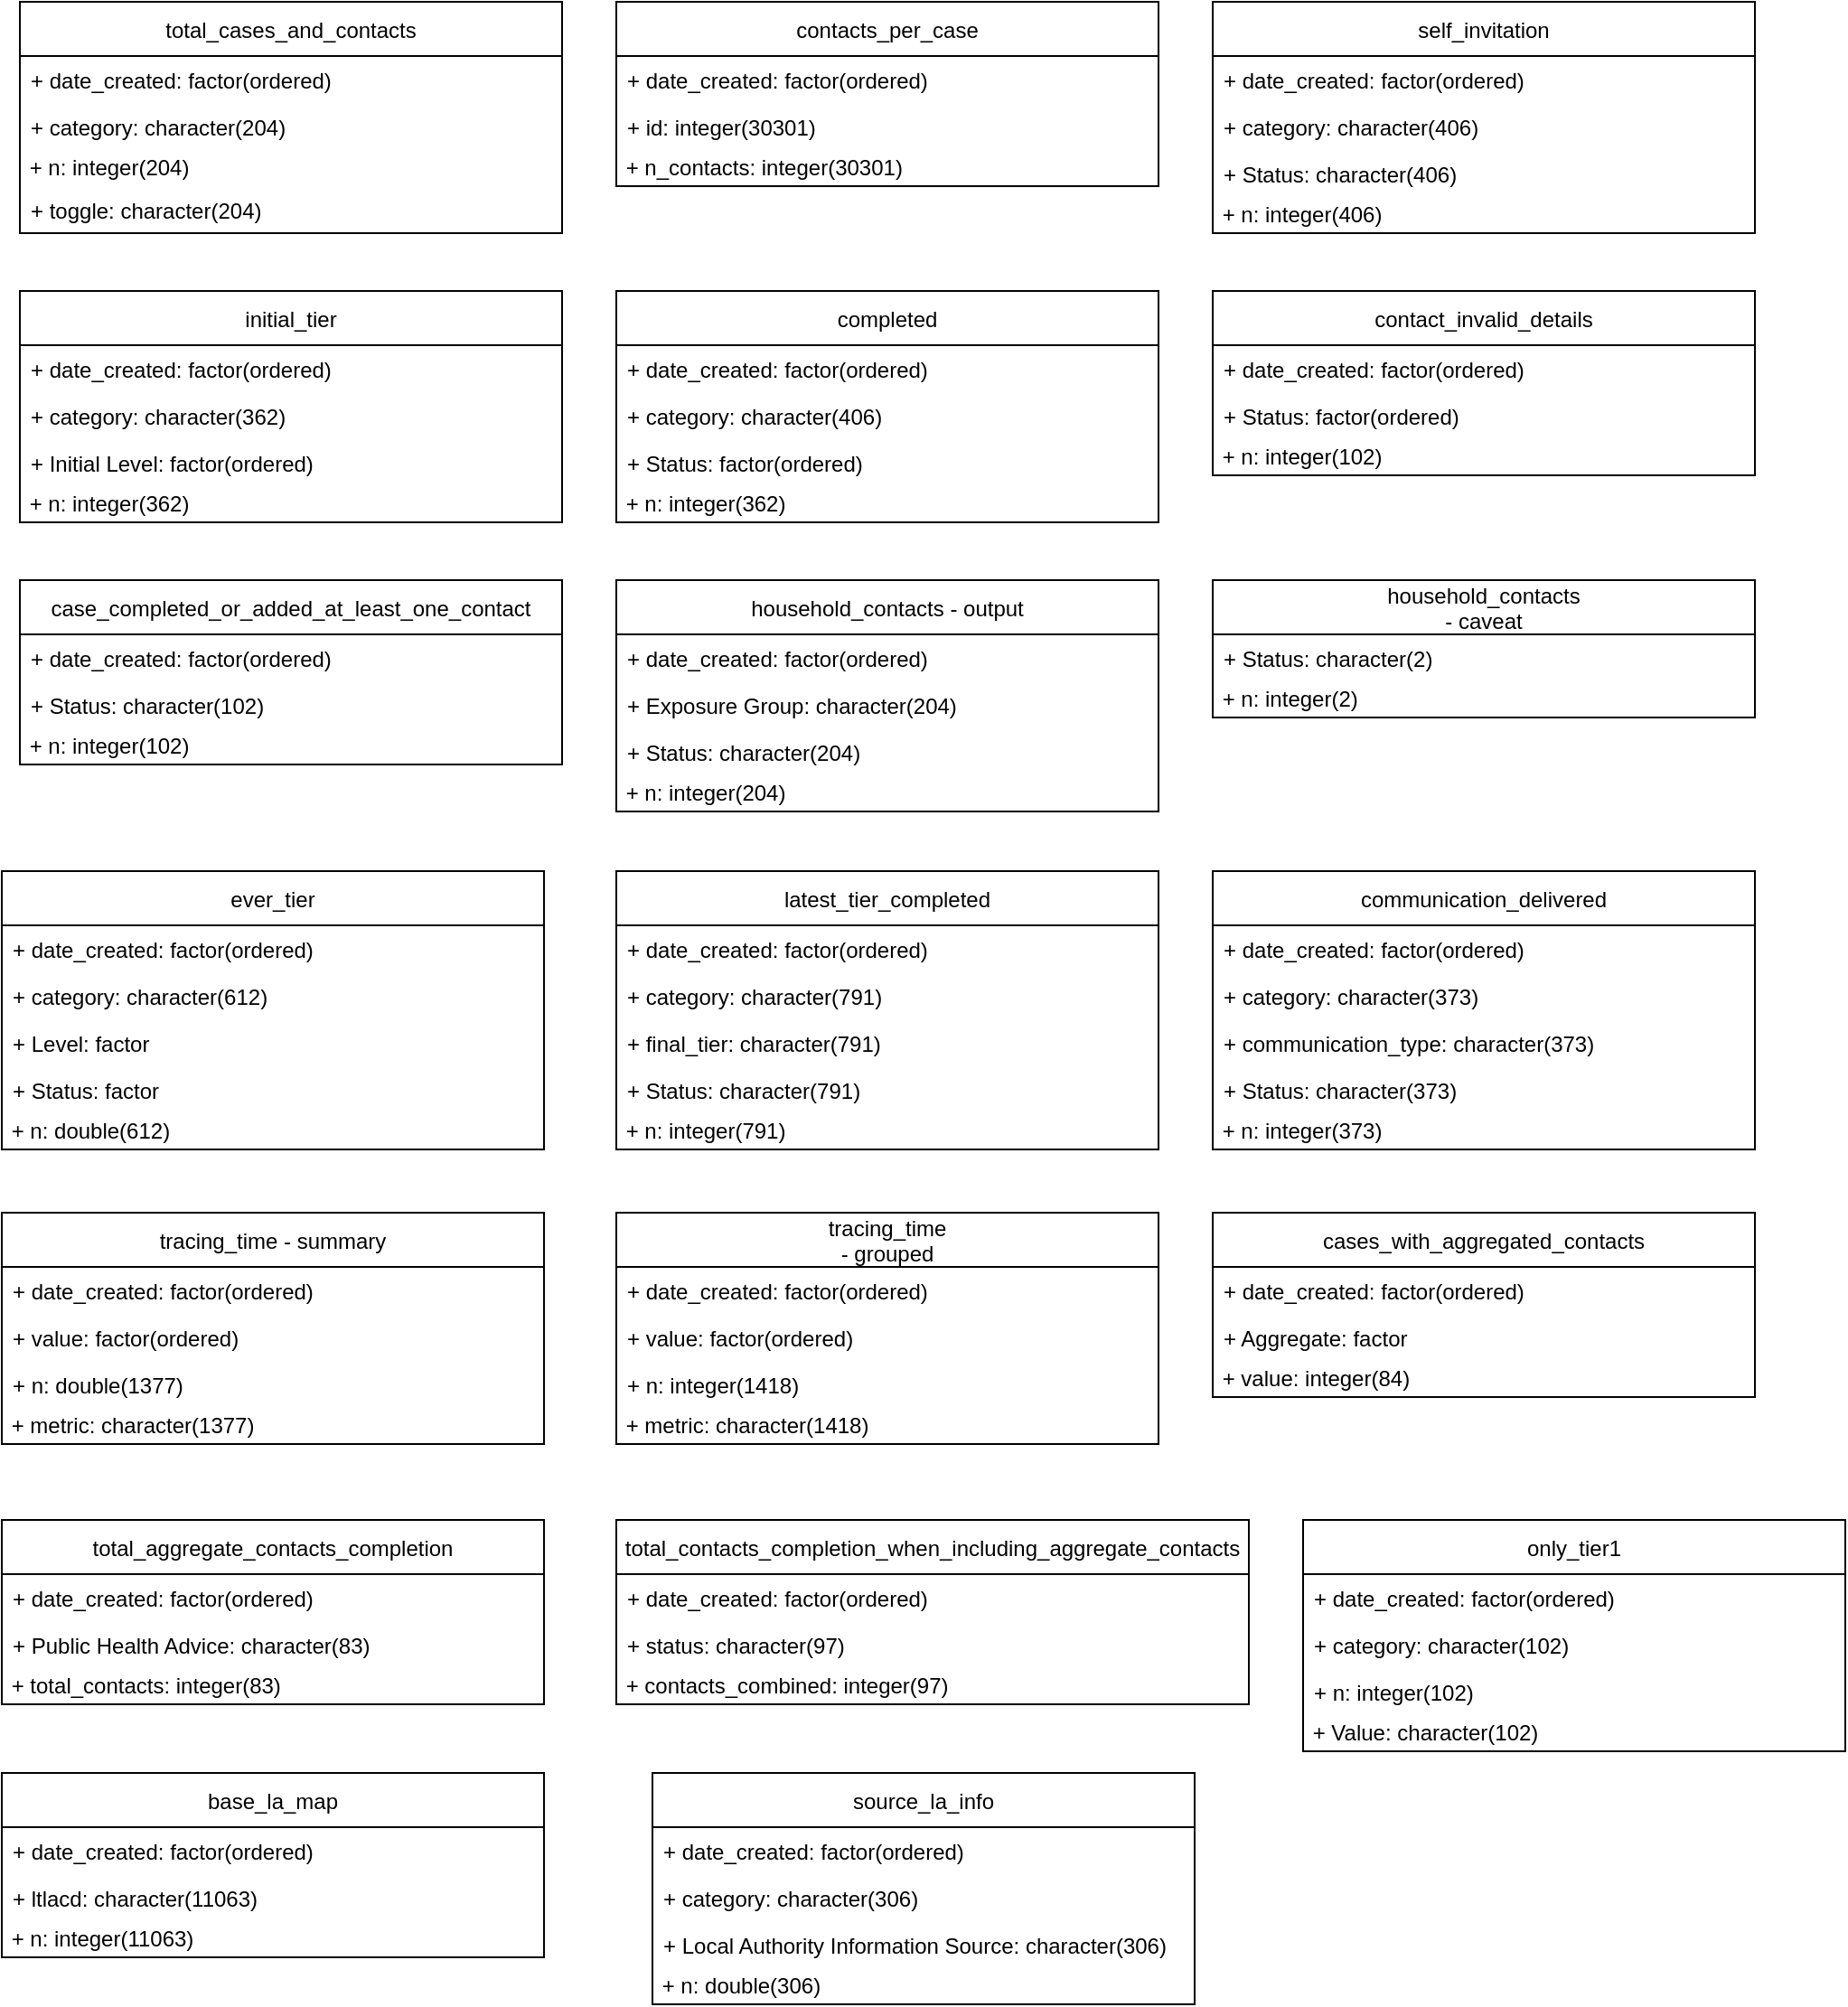 <mxfile version="13.4.9" type="github"><diagram id="aVuGc2x0JpLb6DYu26a-" name="Page-1"><mxGraphModel dx="2249" dy="713" grid="1" gridSize="10" guides="1" tooltips="1" connect="1" arrows="1" fold="1" page="1" pageScale="1" pageWidth="827" pageHeight="1169" math="0" shadow="0"><root><mxCell id="0"/><mxCell id="1" parent="0"/><mxCell id="gTendmHN5W6ZrQJGWkWq-54" value="self_invitation" style="swimlane;fontStyle=0;childLayout=stackLayout;horizontal=1;startSize=30;fillColor=none;horizontalStack=0;resizeParent=1;resizeParentMax=0;resizeLast=0;collapsible=1;marginBottom=0;" parent="1" vertex="1"><mxGeometry x="-130" y="40" width="300" height="128" as="geometry"><mxRectangle x="-790" y="40" width="170" height="30" as="alternateBounds"/></mxGeometry></mxCell><mxCell id="gTendmHN5W6ZrQJGWkWq-55" value="+ date_created: factor(ordered)" style="text;strokeColor=none;fillColor=none;align=left;verticalAlign=top;spacingLeft=4;spacingRight=4;overflow=hidden;rotatable=0;points=[[0,0.5],[1,0.5]];portConstraint=eastwest;" parent="gTendmHN5W6ZrQJGWkWq-54" vertex="1"><mxGeometry y="30" width="300" height="26" as="geometry"/></mxCell><mxCell id="gTendmHN5W6ZrQJGWkWq-56" value="+ category: character(406)" style="text;strokeColor=none;fillColor=none;align=left;verticalAlign=top;spacingLeft=4;spacingRight=4;overflow=hidden;rotatable=0;points=[[0,0.5],[1,0.5]];portConstraint=eastwest;" parent="gTendmHN5W6ZrQJGWkWq-54" vertex="1"><mxGeometry y="56" width="300" height="26" as="geometry"/></mxCell><object label="+ Status: character(406)" id="gTendmHN5W6ZrQJGWkWq-58"><mxCell style="text;strokeColor=none;fillColor=none;align=left;verticalAlign=top;spacingLeft=4;spacingRight=4;overflow=hidden;rotatable=0;points=[[0,0.5],[1,0.5]];portConstraint=eastwest;" parent="gTendmHN5W6ZrQJGWkWq-54" vertex="1"><mxGeometry y="82" width="300" height="26" as="geometry"/></mxCell></object><mxCell id="gTendmHN5W6ZrQJGWkWq-57" value="&lt;span&gt;&amp;nbsp;+ n: integer(406)&lt;/span&gt;" style="text;html=1;resizable=0;autosize=1;align=left;verticalAlign=middle;points=[];fillColor=none;strokeColor=none;rounded=0;" parent="gTendmHN5W6ZrQJGWkWq-54" vertex="1"><mxGeometry y="108" width="300" height="20" as="geometry"/></mxCell><mxCell id="gTendmHN5W6ZrQJGWkWq-40" value="total_cases_and_contacts" style="swimlane;fontStyle=0;childLayout=stackLayout;horizontal=1;startSize=30;fillColor=none;horizontalStack=0;resizeParent=1;resizeParentMax=0;resizeLast=0;collapsible=1;marginBottom=0;" parent="1" vertex="1"><mxGeometry x="-790" y="40" width="300" height="128" as="geometry"><mxRectangle x="-790" y="40" width="170" height="30" as="alternateBounds"/></mxGeometry></mxCell><mxCell id="gTendmHN5W6ZrQJGWkWq-41" value="+ date_created: factor(ordered)" style="text;strokeColor=none;fillColor=none;align=left;verticalAlign=top;spacingLeft=4;spacingRight=4;overflow=hidden;rotatable=0;points=[[0,0.5],[1,0.5]];portConstraint=eastwest;" parent="gTendmHN5W6ZrQJGWkWq-40" vertex="1"><mxGeometry y="30" width="300" height="26" as="geometry"/></mxCell><mxCell id="gTendmHN5W6ZrQJGWkWq-42" value="+ category: character(204)" style="text;strokeColor=none;fillColor=none;align=left;verticalAlign=top;spacingLeft=4;spacingRight=4;overflow=hidden;rotatable=0;points=[[0,0.5],[1,0.5]];portConstraint=eastwest;" parent="gTendmHN5W6ZrQJGWkWq-40" vertex="1"><mxGeometry y="56" width="300" height="26" as="geometry"/></mxCell><mxCell id="gTendmHN5W6ZrQJGWkWq-48" value="&lt;span&gt;&amp;nbsp;+ n: integer(204)&lt;/span&gt;" style="text;html=1;resizable=0;autosize=1;align=left;verticalAlign=middle;points=[];fillColor=none;strokeColor=none;rounded=0;" parent="gTendmHN5W6ZrQJGWkWq-40" vertex="1"><mxGeometry y="82" width="300" height="20" as="geometry"/></mxCell><object label="+ toggle: character(204)" id="gTendmHN5W6ZrQJGWkWq-43"><mxCell style="text;strokeColor=none;fillColor=none;align=left;verticalAlign=top;spacingLeft=4;spacingRight=4;overflow=hidden;rotatable=0;points=[[0,0.5],[1,0.5]];portConstraint=eastwest;" parent="gTendmHN5W6ZrQJGWkWq-40" vertex="1"><mxGeometry y="102" width="300" height="26" as="geometry"/></mxCell></object><mxCell id="gTendmHN5W6ZrQJGWkWq-49" value="contacts_per_case" style="swimlane;fontStyle=0;childLayout=stackLayout;horizontal=1;startSize=30;fillColor=none;horizontalStack=0;resizeParent=1;resizeParentMax=0;resizeLast=0;collapsible=1;marginBottom=0;" parent="1" vertex="1"><mxGeometry x="-460" y="40" width="300" height="102" as="geometry"><mxRectangle x="-790" y="40" width="170" height="30" as="alternateBounds"/></mxGeometry></mxCell><mxCell id="gTendmHN5W6ZrQJGWkWq-50" value="+ date_created: factor(ordered)" style="text;strokeColor=none;fillColor=none;align=left;verticalAlign=top;spacingLeft=4;spacingRight=4;overflow=hidden;rotatable=0;points=[[0,0.5],[1,0.5]];portConstraint=eastwest;" parent="gTendmHN5W6ZrQJGWkWq-49" vertex="1"><mxGeometry y="30" width="300" height="26" as="geometry"/></mxCell><mxCell id="gTendmHN5W6ZrQJGWkWq-51" value="+ id: integer(30301)" style="text;strokeColor=none;fillColor=none;align=left;verticalAlign=top;spacingLeft=4;spacingRight=4;overflow=hidden;rotatable=0;points=[[0,0.5],[1,0.5]];portConstraint=eastwest;" parent="gTendmHN5W6ZrQJGWkWq-49" vertex="1"><mxGeometry y="56" width="300" height="26" as="geometry"/></mxCell><mxCell id="gTendmHN5W6ZrQJGWkWq-52" value="&lt;span&gt;&amp;nbsp;+ n_contacts: integer(30301)&lt;/span&gt;" style="text;html=1;resizable=0;autosize=1;align=left;verticalAlign=middle;points=[];fillColor=none;strokeColor=none;rounded=0;" parent="gTendmHN5W6ZrQJGWkWq-49" vertex="1"><mxGeometry y="82" width="300" height="20" as="geometry"/></mxCell><mxCell id="gTendmHN5W6ZrQJGWkWq-59" value="initial_tier" style="swimlane;fontStyle=0;childLayout=stackLayout;horizontal=1;startSize=30;fillColor=none;horizontalStack=0;resizeParent=1;resizeParentMax=0;resizeLast=0;collapsible=1;marginBottom=0;" parent="1" vertex="1"><mxGeometry x="-790" y="200" width="300" height="128" as="geometry"><mxRectangle x="-790" y="40" width="170" height="30" as="alternateBounds"/></mxGeometry></mxCell><mxCell id="gTendmHN5W6ZrQJGWkWq-60" value="+ date_created: factor(ordered)" style="text;strokeColor=none;fillColor=none;align=left;verticalAlign=top;spacingLeft=4;spacingRight=4;overflow=hidden;rotatable=0;points=[[0,0.5],[1,0.5]];portConstraint=eastwest;" parent="gTendmHN5W6ZrQJGWkWq-59" vertex="1"><mxGeometry y="30" width="300" height="26" as="geometry"/></mxCell><mxCell id="gTendmHN5W6ZrQJGWkWq-61" value="+ category: character(362)" style="text;strokeColor=none;fillColor=none;align=left;verticalAlign=top;spacingLeft=4;spacingRight=4;overflow=hidden;rotatable=0;points=[[0,0.5],[1,0.5]];portConstraint=eastwest;" parent="gTendmHN5W6ZrQJGWkWq-59" vertex="1"><mxGeometry y="56" width="300" height="26" as="geometry"/></mxCell><object label="+ Initial Level: factor(ordered)" id="gTendmHN5W6ZrQJGWkWq-62"><mxCell style="text;strokeColor=none;fillColor=none;align=left;verticalAlign=top;spacingLeft=4;spacingRight=4;overflow=hidden;rotatable=0;points=[[0,0.5],[1,0.5]];portConstraint=eastwest;" parent="gTendmHN5W6ZrQJGWkWq-59" vertex="1"><mxGeometry y="82" width="300" height="26" as="geometry"/></mxCell></object><mxCell id="gTendmHN5W6ZrQJGWkWq-63" value="&lt;span&gt;&amp;nbsp;+ n: integer(362)&lt;/span&gt;" style="text;html=1;resizable=0;autosize=1;align=left;verticalAlign=middle;points=[];fillColor=none;strokeColor=none;rounded=0;" parent="gTendmHN5W6ZrQJGWkWq-59" vertex="1"><mxGeometry y="108" width="300" height="20" as="geometry"/></mxCell><mxCell id="gTendmHN5W6ZrQJGWkWq-69" value="contact_invalid_details" style="swimlane;fontStyle=0;childLayout=stackLayout;horizontal=1;startSize=30;fillColor=none;horizontalStack=0;resizeParent=1;resizeParentMax=0;resizeLast=0;collapsible=1;marginBottom=0;" parent="1" vertex="1"><mxGeometry x="-130" y="200" width="300" height="102" as="geometry"><mxRectangle x="-790" y="40" width="170" height="30" as="alternateBounds"/></mxGeometry></mxCell><mxCell id="gTendmHN5W6ZrQJGWkWq-70" value="+ date_created: factor(ordered)" style="text;strokeColor=none;fillColor=none;align=left;verticalAlign=top;spacingLeft=4;spacingRight=4;overflow=hidden;rotatable=0;points=[[0,0.5],[1,0.5]];portConstraint=eastwest;" parent="gTendmHN5W6ZrQJGWkWq-69" vertex="1"><mxGeometry y="30" width="300" height="26" as="geometry"/></mxCell><object label="+ Status: factor(ordered)" id="gTendmHN5W6ZrQJGWkWq-72"><mxCell style="text;strokeColor=none;fillColor=none;align=left;verticalAlign=top;spacingLeft=4;spacingRight=4;overflow=hidden;rotatable=0;points=[[0,0.5],[1,0.5]];portConstraint=eastwest;" parent="gTendmHN5W6ZrQJGWkWq-69" vertex="1"><mxGeometry y="56" width="300" height="26" as="geometry"/></mxCell></object><mxCell id="gTendmHN5W6ZrQJGWkWq-73" value="&lt;span&gt;&amp;nbsp;+ n: integer(102)&lt;/span&gt;" style="text;html=1;resizable=0;autosize=1;align=left;verticalAlign=middle;points=[];fillColor=none;strokeColor=none;rounded=0;" parent="gTendmHN5W6ZrQJGWkWq-69" vertex="1"><mxGeometry y="82" width="300" height="20" as="geometry"/></mxCell><mxCell id="gTendmHN5W6ZrQJGWkWq-64" value="completed" style="swimlane;fontStyle=0;childLayout=stackLayout;horizontal=1;startSize=30;fillColor=none;horizontalStack=0;resizeParent=1;resizeParentMax=0;resizeLast=0;collapsible=1;marginBottom=0;" parent="1" vertex="1"><mxGeometry x="-460" y="200" width="300" height="128" as="geometry"><mxRectangle x="-790" y="40" width="170" height="30" as="alternateBounds"/></mxGeometry></mxCell><mxCell id="gTendmHN5W6ZrQJGWkWq-65" value="+ date_created: factor(ordered)" style="text;strokeColor=none;fillColor=none;align=left;verticalAlign=top;spacingLeft=4;spacingRight=4;overflow=hidden;rotatable=0;points=[[0,0.5],[1,0.5]];portConstraint=eastwest;" parent="gTendmHN5W6ZrQJGWkWq-64" vertex="1"><mxGeometry y="30" width="300" height="26" as="geometry"/></mxCell><mxCell id="gTendmHN5W6ZrQJGWkWq-66" value="+ category: character(406)" style="text;strokeColor=none;fillColor=none;align=left;verticalAlign=top;spacingLeft=4;spacingRight=4;overflow=hidden;rotatable=0;points=[[0,0.5],[1,0.5]];portConstraint=eastwest;" parent="gTendmHN5W6ZrQJGWkWq-64" vertex="1"><mxGeometry y="56" width="300" height="26" as="geometry"/></mxCell><object label="+ Status: factor(ordered)" id="gTendmHN5W6ZrQJGWkWq-67"><mxCell style="text;strokeColor=none;fillColor=none;align=left;verticalAlign=top;spacingLeft=4;spacingRight=4;overflow=hidden;rotatable=0;points=[[0,0.5],[1,0.5]];portConstraint=eastwest;" parent="gTendmHN5W6ZrQJGWkWq-64" vertex="1"><mxGeometry y="82" width="300" height="26" as="geometry"/></mxCell></object><mxCell id="gTendmHN5W6ZrQJGWkWq-68" value="&lt;span&gt;&amp;nbsp;+ n: integer(362)&lt;/span&gt;" style="text;html=1;resizable=0;autosize=1;align=left;verticalAlign=middle;points=[];fillColor=none;strokeColor=none;rounded=0;" parent="gTendmHN5W6ZrQJGWkWq-64" vertex="1"><mxGeometry y="108" width="300" height="20" as="geometry"/></mxCell><mxCell id="gTendmHN5W6ZrQJGWkWq-74" value="case_completed_or_added_at_least_one_contact" style="swimlane;fontStyle=0;childLayout=stackLayout;horizontal=1;startSize=30;fillColor=none;horizontalStack=0;resizeParent=1;resizeParentMax=0;resizeLast=0;collapsible=1;marginBottom=0;" parent="1" vertex="1"><mxGeometry x="-790" y="360" width="300" height="102" as="geometry"><mxRectangle x="-790" y="40" width="170" height="30" as="alternateBounds"/></mxGeometry></mxCell><mxCell id="gTendmHN5W6ZrQJGWkWq-75" value="+ date_created: factor(ordered)" style="text;strokeColor=none;fillColor=none;align=left;verticalAlign=top;spacingLeft=4;spacingRight=4;overflow=hidden;rotatable=0;points=[[0,0.5],[1,0.5]];portConstraint=eastwest;" parent="gTendmHN5W6ZrQJGWkWq-74" vertex="1"><mxGeometry y="30" width="300" height="26" as="geometry"/></mxCell><object label="+ Status: character(102)" id="gTendmHN5W6ZrQJGWkWq-76"><mxCell style="text;strokeColor=none;fillColor=none;align=left;verticalAlign=top;spacingLeft=4;spacingRight=4;overflow=hidden;rotatable=0;points=[[0,0.5],[1,0.5]];portConstraint=eastwest;" parent="gTendmHN5W6ZrQJGWkWq-74" vertex="1"><mxGeometry y="56" width="300" height="26" as="geometry"/></mxCell></object><mxCell id="gTendmHN5W6ZrQJGWkWq-77" value="&lt;span&gt;&amp;nbsp;+ n: integer(102)&lt;/span&gt;" style="text;html=1;resizable=0;autosize=1;align=left;verticalAlign=middle;points=[];fillColor=none;strokeColor=none;rounded=0;" parent="gTendmHN5W6ZrQJGWkWq-74" vertex="1"><mxGeometry y="82" width="300" height="20" as="geometry"/></mxCell><mxCell id="gTendmHN5W6ZrQJGWkWq-78" value="household_contacts - output" style="swimlane;fontStyle=0;childLayout=stackLayout;horizontal=1;startSize=30;fillColor=none;horizontalStack=0;resizeParent=1;resizeParentMax=0;resizeLast=0;collapsible=1;marginBottom=0;" parent="1" vertex="1"><mxGeometry x="-460" y="360" width="300" height="128" as="geometry"><mxRectangle x="-790" y="40" width="170" height="30" as="alternateBounds"/></mxGeometry></mxCell><mxCell id="gTendmHN5W6ZrQJGWkWq-79" value="+ date_created: factor(ordered)" style="text;strokeColor=none;fillColor=none;align=left;verticalAlign=top;spacingLeft=4;spacingRight=4;overflow=hidden;rotatable=0;points=[[0,0.5],[1,0.5]];portConstraint=eastwest;" parent="gTendmHN5W6ZrQJGWkWq-78" vertex="1"><mxGeometry y="30" width="300" height="26" as="geometry"/></mxCell><mxCell id="gTendmHN5W6ZrQJGWkWq-80" value="+ Exposure Group: character(204)" style="text;strokeColor=none;fillColor=none;align=left;verticalAlign=top;spacingLeft=4;spacingRight=4;overflow=hidden;rotatable=0;points=[[0,0.5],[1,0.5]];portConstraint=eastwest;" parent="gTendmHN5W6ZrQJGWkWq-78" vertex="1"><mxGeometry y="56" width="300" height="26" as="geometry"/></mxCell><object label="+ Status: character(204)" id="gTendmHN5W6ZrQJGWkWq-81"><mxCell style="text;strokeColor=none;fillColor=none;align=left;verticalAlign=top;spacingLeft=4;spacingRight=4;overflow=hidden;rotatable=0;points=[[0,0.5],[1,0.5]];portConstraint=eastwest;" parent="gTendmHN5W6ZrQJGWkWq-78" vertex="1"><mxGeometry y="82" width="300" height="26" as="geometry"/></mxCell></object><mxCell id="gTendmHN5W6ZrQJGWkWq-82" value="&lt;span&gt;&amp;nbsp;+ n: integer(204)&lt;/span&gt;" style="text;html=1;resizable=0;autosize=1;align=left;verticalAlign=middle;points=[];fillColor=none;strokeColor=none;rounded=0;" parent="gTendmHN5W6ZrQJGWkWq-78" vertex="1"><mxGeometry y="108" width="300" height="20" as="geometry"/></mxCell><mxCell id="gTendmHN5W6ZrQJGWkWq-83" value="household_contacts&#10;  - caveat" style="swimlane;fontStyle=0;childLayout=stackLayout;horizontal=1;startSize=30;fillColor=none;horizontalStack=0;resizeParent=1;resizeParentMax=0;resizeLast=0;collapsible=1;marginBottom=0;" parent="1" vertex="1"><mxGeometry x="-130" y="360" width="300" height="76" as="geometry"><mxRectangle x="-790" y="40" width="170" height="30" as="alternateBounds"/></mxGeometry></mxCell><object label="+ Status: character(2)" id="gTendmHN5W6ZrQJGWkWq-86"><mxCell style="text;strokeColor=none;fillColor=none;align=left;verticalAlign=top;spacingLeft=4;spacingRight=4;overflow=hidden;rotatable=0;points=[[0,0.5],[1,0.5]];portConstraint=eastwest;" parent="gTendmHN5W6ZrQJGWkWq-83" vertex="1"><mxGeometry y="30" width="300" height="26" as="geometry"/></mxCell></object><mxCell id="gTendmHN5W6ZrQJGWkWq-87" value="&lt;span&gt;&amp;nbsp;+ n: integer(2)&lt;/span&gt;" style="text;html=1;resizable=0;autosize=1;align=left;verticalAlign=middle;points=[];fillColor=none;strokeColor=none;rounded=0;" parent="gTendmHN5W6ZrQJGWkWq-83" vertex="1"><mxGeometry y="56" width="300" height="20" as="geometry"/></mxCell><mxCell id="gTendmHN5W6ZrQJGWkWq-88" value="ever_tier" style="swimlane;fontStyle=0;childLayout=stackLayout;horizontal=1;startSize=30;fillColor=none;horizontalStack=0;resizeParent=1;resizeParentMax=0;resizeLast=0;collapsible=1;marginBottom=0;" parent="1" vertex="1"><mxGeometry x="-800" y="521" width="300" height="154" as="geometry"><mxRectangle x="-790" y="40" width="170" height="30" as="alternateBounds"/></mxGeometry></mxCell><mxCell id="gTendmHN5W6ZrQJGWkWq-89" value="+ date_created: factor(ordered)" style="text;strokeColor=none;fillColor=none;align=left;verticalAlign=top;spacingLeft=4;spacingRight=4;overflow=hidden;rotatable=0;points=[[0,0.5],[1,0.5]];portConstraint=eastwest;" parent="gTendmHN5W6ZrQJGWkWq-88" vertex="1"><mxGeometry y="30" width="300" height="26" as="geometry"/></mxCell><mxCell id="gTendmHN5W6ZrQJGWkWq-90" value="+ category: character(612)" style="text;strokeColor=none;fillColor=none;align=left;verticalAlign=top;spacingLeft=4;spacingRight=4;overflow=hidden;rotatable=0;points=[[0,0.5],[1,0.5]];portConstraint=eastwest;" parent="gTendmHN5W6ZrQJGWkWq-88" vertex="1"><mxGeometry y="56" width="300" height="26" as="geometry"/></mxCell><object label="+ Level: factor" id="gTendmHN5W6ZrQJGWkWq-93"><mxCell style="text;strokeColor=none;fillColor=none;align=left;verticalAlign=top;spacingLeft=4;spacingRight=4;overflow=hidden;rotatable=0;points=[[0,0.5],[1,0.5]];portConstraint=eastwest;" parent="gTendmHN5W6ZrQJGWkWq-88" vertex="1"><mxGeometry y="82" width="300" height="26" as="geometry"/></mxCell></object><object label="+ Status: factor" id="gTendmHN5W6ZrQJGWkWq-91"><mxCell style="text;strokeColor=none;fillColor=none;align=left;verticalAlign=top;spacingLeft=4;spacingRight=4;overflow=hidden;rotatable=0;points=[[0,0.5],[1,0.5]];portConstraint=eastwest;" parent="gTendmHN5W6ZrQJGWkWq-88" vertex="1"><mxGeometry y="108" width="300" height="26" as="geometry"/></mxCell></object><mxCell id="gTendmHN5W6ZrQJGWkWq-92" value="&lt;span&gt;&amp;nbsp;+ n: double(612)&lt;/span&gt;" style="text;html=1;resizable=0;autosize=1;align=left;verticalAlign=middle;points=[];fillColor=none;strokeColor=none;rounded=0;" parent="gTendmHN5W6ZrQJGWkWq-88" vertex="1"><mxGeometry y="134" width="300" height="20" as="geometry"/></mxCell><mxCell id="gTendmHN5W6ZrQJGWkWq-94" value="latest_tier_completed" style="swimlane;fontStyle=0;childLayout=stackLayout;horizontal=1;startSize=30;fillColor=none;horizontalStack=0;resizeParent=1;resizeParentMax=0;resizeLast=0;collapsible=1;marginBottom=0;" parent="1" vertex="1"><mxGeometry x="-460" y="521" width="300" height="154" as="geometry"><mxRectangle x="-790" y="40" width="170" height="30" as="alternateBounds"/></mxGeometry></mxCell><mxCell id="gTendmHN5W6ZrQJGWkWq-95" value="+ date_created: factor(ordered)" style="text;strokeColor=none;fillColor=none;align=left;verticalAlign=top;spacingLeft=4;spacingRight=4;overflow=hidden;rotatable=0;points=[[0,0.5],[1,0.5]];portConstraint=eastwest;" parent="gTendmHN5W6ZrQJGWkWq-94" vertex="1"><mxGeometry y="30" width="300" height="26" as="geometry"/></mxCell><mxCell id="gTendmHN5W6ZrQJGWkWq-96" value="+ category: character(791)" style="text;strokeColor=none;fillColor=none;align=left;verticalAlign=top;spacingLeft=4;spacingRight=4;overflow=hidden;rotatable=0;points=[[0,0.5],[1,0.5]];portConstraint=eastwest;" parent="gTendmHN5W6ZrQJGWkWq-94" vertex="1"><mxGeometry y="56" width="300" height="26" as="geometry"/></mxCell><object label="+ final_tier: character(791)" id="gTendmHN5W6ZrQJGWkWq-97"><mxCell style="text;strokeColor=none;fillColor=none;align=left;verticalAlign=top;spacingLeft=4;spacingRight=4;overflow=hidden;rotatable=0;points=[[0,0.5],[1,0.5]];portConstraint=eastwest;" parent="gTendmHN5W6ZrQJGWkWq-94" vertex="1"><mxGeometry y="82" width="300" height="26" as="geometry"/></mxCell></object><object label="+ Status: character(791)" id="gTendmHN5W6ZrQJGWkWq-98"><mxCell style="text;strokeColor=none;fillColor=none;align=left;verticalAlign=top;spacingLeft=4;spacingRight=4;overflow=hidden;rotatable=0;points=[[0,0.5],[1,0.5]];portConstraint=eastwest;" parent="gTendmHN5W6ZrQJGWkWq-94" vertex="1"><mxGeometry y="108" width="300" height="26" as="geometry"/></mxCell></object><mxCell id="gTendmHN5W6ZrQJGWkWq-99" value="&lt;span&gt;&amp;nbsp;+ n: integer(791)&lt;/span&gt;" style="text;html=1;resizable=0;autosize=1;align=left;verticalAlign=middle;points=[];fillColor=none;strokeColor=none;rounded=0;" parent="gTendmHN5W6ZrQJGWkWq-94" vertex="1"><mxGeometry y="134" width="300" height="20" as="geometry"/></mxCell><mxCell id="gTendmHN5W6ZrQJGWkWq-100" value="communication_delivered" style="swimlane;fontStyle=0;childLayout=stackLayout;horizontal=1;startSize=30;fillColor=none;horizontalStack=0;resizeParent=1;resizeParentMax=0;resizeLast=0;collapsible=1;marginBottom=0;" parent="1" vertex="1"><mxGeometry x="-130" y="521" width="300" height="154" as="geometry"><mxRectangle x="-790" y="40" width="170" height="30" as="alternateBounds"/></mxGeometry></mxCell><mxCell id="gTendmHN5W6ZrQJGWkWq-101" value="+ date_created: factor(ordered)" style="text;strokeColor=none;fillColor=none;align=left;verticalAlign=top;spacingLeft=4;spacingRight=4;overflow=hidden;rotatable=0;points=[[0,0.5],[1,0.5]];portConstraint=eastwest;" parent="gTendmHN5W6ZrQJGWkWq-100" vertex="1"><mxGeometry y="30" width="300" height="26" as="geometry"/></mxCell><mxCell id="gTendmHN5W6ZrQJGWkWq-102" value="+ category: character(373)" style="text;strokeColor=none;fillColor=none;align=left;verticalAlign=top;spacingLeft=4;spacingRight=4;overflow=hidden;rotatable=0;points=[[0,0.5],[1,0.5]];portConstraint=eastwest;" parent="gTendmHN5W6ZrQJGWkWq-100" vertex="1"><mxGeometry y="56" width="300" height="26" as="geometry"/></mxCell><object label="+ communication_type: character(373)" id="gTendmHN5W6ZrQJGWkWq-103"><mxCell style="text;strokeColor=none;fillColor=none;align=left;verticalAlign=top;spacingLeft=4;spacingRight=4;overflow=hidden;rotatable=0;points=[[0,0.5],[1,0.5]];portConstraint=eastwest;" parent="gTendmHN5W6ZrQJGWkWq-100" vertex="1"><mxGeometry y="82" width="300" height="26" as="geometry"/></mxCell></object><object label="+ Status: character(373)" id="gTendmHN5W6ZrQJGWkWq-104"><mxCell style="text;strokeColor=none;fillColor=none;align=left;verticalAlign=top;spacingLeft=4;spacingRight=4;overflow=hidden;rotatable=0;points=[[0,0.5],[1,0.5]];portConstraint=eastwest;" parent="gTendmHN5W6ZrQJGWkWq-100" vertex="1"><mxGeometry y="108" width="300" height="26" as="geometry"/></mxCell></object><mxCell id="gTendmHN5W6ZrQJGWkWq-105" value="&lt;span&gt;&amp;nbsp;+ n: integer(373)&lt;/span&gt;" style="text;html=1;resizable=0;autosize=1;align=left;verticalAlign=middle;points=[];fillColor=none;strokeColor=none;rounded=0;" parent="gTendmHN5W6ZrQJGWkWq-100" vertex="1"><mxGeometry y="134" width="300" height="20" as="geometry"/></mxCell><mxCell id="gTendmHN5W6ZrQJGWkWq-106" value="tracing_time - summary" style="swimlane;fontStyle=0;childLayout=stackLayout;horizontal=1;startSize=30;fillColor=none;horizontalStack=0;resizeParent=1;resizeParentMax=0;resizeLast=0;collapsible=1;marginBottom=0;" parent="1" vertex="1"><mxGeometry x="-800" y="710" width="300" height="128" as="geometry"><mxRectangle x="-790" y="40" width="170" height="30" as="alternateBounds"/></mxGeometry></mxCell><mxCell id="gTendmHN5W6ZrQJGWkWq-107" value="+ date_created: factor(ordered)" style="text;strokeColor=none;fillColor=none;align=left;verticalAlign=top;spacingLeft=4;spacingRight=4;overflow=hidden;rotatable=0;points=[[0,0.5],[1,0.5]];portConstraint=eastwest;" parent="gTendmHN5W6ZrQJGWkWq-106" vertex="1"><mxGeometry y="30" width="300" height="26" as="geometry"/></mxCell><mxCell id="gTendmHN5W6ZrQJGWkWq-108" value="+ value: factor(ordered)" style="text;strokeColor=none;fillColor=none;align=left;verticalAlign=top;spacingLeft=4;spacingRight=4;overflow=hidden;rotatable=0;points=[[0,0.5],[1,0.5]];portConstraint=eastwest;" parent="gTendmHN5W6ZrQJGWkWq-106" vertex="1"><mxGeometry y="56" width="300" height="26" as="geometry"/></mxCell><object label="+ n: double(1377)" id="gTendmHN5W6ZrQJGWkWq-109"><mxCell style="text;strokeColor=none;fillColor=none;align=left;verticalAlign=top;spacingLeft=4;spacingRight=4;overflow=hidden;rotatable=0;points=[[0,0.5],[1,0.5]];portConstraint=eastwest;" parent="gTendmHN5W6ZrQJGWkWq-106" vertex="1"><mxGeometry y="82" width="300" height="26" as="geometry"/></mxCell></object><mxCell id="gTendmHN5W6ZrQJGWkWq-110" value="&lt;span&gt;&amp;nbsp;+ metric: character(1377)&lt;/span&gt;" style="text;html=1;resizable=0;autosize=1;align=left;verticalAlign=middle;points=[];fillColor=none;strokeColor=none;rounded=0;" parent="gTendmHN5W6ZrQJGWkWq-106" vertex="1"><mxGeometry y="108" width="300" height="20" as="geometry"/></mxCell><mxCell id="gTendmHN5W6ZrQJGWkWq-111" value="tracing_time&#10;  - grouped" style="swimlane;fontStyle=0;childLayout=stackLayout;horizontal=1;startSize=30;fillColor=none;horizontalStack=0;resizeParent=1;resizeParentMax=0;resizeLast=0;collapsible=1;marginBottom=0;" parent="1" vertex="1"><mxGeometry x="-460" y="710" width="300" height="128" as="geometry"><mxRectangle x="-790" y="40" width="170" height="30" as="alternateBounds"/></mxGeometry></mxCell><mxCell id="gTendmHN5W6ZrQJGWkWq-112" value="+ date_created: factor(ordered)" style="text;strokeColor=none;fillColor=none;align=left;verticalAlign=top;spacingLeft=4;spacingRight=4;overflow=hidden;rotatable=0;points=[[0,0.5],[1,0.5]];portConstraint=eastwest;" parent="gTendmHN5W6ZrQJGWkWq-111" vertex="1"><mxGeometry y="30" width="300" height="26" as="geometry"/></mxCell><mxCell id="gTendmHN5W6ZrQJGWkWq-113" value="+ value: factor(ordered)" style="text;strokeColor=none;fillColor=none;align=left;verticalAlign=top;spacingLeft=4;spacingRight=4;overflow=hidden;rotatable=0;points=[[0,0.5],[1,0.5]];portConstraint=eastwest;" parent="gTendmHN5W6ZrQJGWkWq-111" vertex="1"><mxGeometry y="56" width="300" height="26" as="geometry"/></mxCell><object label="+ n: integer(1418)" id="gTendmHN5W6ZrQJGWkWq-114"><mxCell style="text;strokeColor=none;fillColor=none;align=left;verticalAlign=top;spacingLeft=4;spacingRight=4;overflow=hidden;rotatable=0;points=[[0,0.5],[1,0.5]];portConstraint=eastwest;" parent="gTendmHN5W6ZrQJGWkWq-111" vertex="1"><mxGeometry y="82" width="300" height="26" as="geometry"/></mxCell></object><mxCell id="gTendmHN5W6ZrQJGWkWq-115" value="&lt;span&gt;&amp;nbsp;+ metric: character(1418)&lt;/span&gt;" style="text;html=1;resizable=0;autosize=1;align=left;verticalAlign=middle;points=[];fillColor=none;strokeColor=none;rounded=0;" parent="gTendmHN5W6ZrQJGWkWq-111" vertex="1"><mxGeometry y="108" width="300" height="20" as="geometry"/></mxCell><mxCell id="gTendmHN5W6ZrQJGWkWq-116" value="cases_with_aggregated_contacts" style="swimlane;fontStyle=0;childLayout=stackLayout;horizontal=1;startSize=30;fillColor=none;horizontalStack=0;resizeParent=1;resizeParentMax=0;resizeLast=0;collapsible=1;marginBottom=0;" parent="1" vertex="1"><mxGeometry x="-130" y="710" width="300" height="102" as="geometry"><mxRectangle x="-790" y="40" width="170" height="30" as="alternateBounds"/></mxGeometry></mxCell><mxCell id="gTendmHN5W6ZrQJGWkWq-117" value="+ date_created: factor(ordered)" style="text;strokeColor=none;fillColor=none;align=left;verticalAlign=top;spacingLeft=4;spacingRight=4;overflow=hidden;rotatable=0;points=[[0,0.5],[1,0.5]];portConstraint=eastwest;" parent="gTendmHN5W6ZrQJGWkWq-116" vertex="1"><mxGeometry y="30" width="300" height="26" as="geometry"/></mxCell><object label="+ Aggregate: factor" id="gTendmHN5W6ZrQJGWkWq-118"><mxCell style="text;strokeColor=none;fillColor=none;align=left;verticalAlign=top;spacingLeft=4;spacingRight=4;overflow=hidden;rotatable=0;points=[[0,0.5],[1,0.5]];portConstraint=eastwest;" parent="gTendmHN5W6ZrQJGWkWq-116" vertex="1"><mxGeometry y="56" width="300" height="26" as="geometry"/></mxCell></object><mxCell id="gTendmHN5W6ZrQJGWkWq-119" value="&lt;span&gt;&amp;nbsp;+ value: integer(84)&lt;/span&gt;" style="text;html=1;resizable=0;autosize=1;align=left;verticalAlign=middle;points=[];fillColor=none;strokeColor=none;rounded=0;" parent="gTendmHN5W6ZrQJGWkWq-116" vertex="1"><mxGeometry y="82" width="300" height="20" as="geometry"/></mxCell><mxCell id="gTendmHN5W6ZrQJGWkWq-120" value="total_aggregate_contacts_completion" style="swimlane;fontStyle=0;childLayout=stackLayout;horizontal=1;startSize=30;fillColor=none;horizontalStack=0;resizeParent=1;resizeParentMax=0;resizeLast=0;collapsible=1;marginBottom=0;" parent="1" vertex="1"><mxGeometry x="-800" y="880" width="300" height="102" as="geometry"><mxRectangle x="-790" y="40" width="170" height="30" as="alternateBounds"/></mxGeometry></mxCell><mxCell id="gTendmHN5W6ZrQJGWkWq-121" value="+ date_created: factor(ordered)" style="text;strokeColor=none;fillColor=none;align=left;verticalAlign=top;spacingLeft=4;spacingRight=4;overflow=hidden;rotatable=0;points=[[0,0.5],[1,0.5]];portConstraint=eastwest;" parent="gTendmHN5W6ZrQJGWkWq-120" vertex="1"><mxGeometry y="30" width="300" height="26" as="geometry"/></mxCell><object label="+ Public Health Advice: character(83)" id="gTendmHN5W6ZrQJGWkWq-122"><mxCell style="text;strokeColor=none;fillColor=none;align=left;verticalAlign=top;spacingLeft=4;spacingRight=4;overflow=hidden;rotatable=0;points=[[0,0.5],[1,0.5]];portConstraint=eastwest;" parent="gTendmHN5W6ZrQJGWkWq-120" vertex="1"><mxGeometry y="56" width="300" height="26" as="geometry"/></mxCell></object><mxCell id="gTendmHN5W6ZrQJGWkWq-123" value="&lt;span&gt;&amp;nbsp;+ total_contacts: integer(83)&lt;/span&gt;" style="text;html=1;resizable=0;autosize=1;align=left;verticalAlign=middle;points=[];fillColor=none;strokeColor=none;rounded=0;" parent="gTendmHN5W6ZrQJGWkWq-120" vertex="1"><mxGeometry y="82" width="300" height="20" as="geometry"/></mxCell><mxCell id="gTendmHN5W6ZrQJGWkWq-124" value="total_contacts_completion_when_including_aggregate_contacts" style="swimlane;fontStyle=0;childLayout=stackLayout;horizontal=1;startSize=30;fillColor=none;horizontalStack=0;resizeParent=1;resizeParentMax=0;resizeLast=0;collapsible=1;marginBottom=0;" parent="1" vertex="1"><mxGeometry x="-460" y="880" width="350" height="102" as="geometry"><mxRectangle x="-790" y="40" width="170" height="30" as="alternateBounds"/></mxGeometry></mxCell><mxCell id="gTendmHN5W6ZrQJGWkWq-125" value="+ date_created: factor(ordered)" style="text;strokeColor=none;fillColor=none;align=left;verticalAlign=top;spacingLeft=4;spacingRight=4;overflow=hidden;rotatable=0;points=[[0,0.5],[1,0.5]];portConstraint=eastwest;" parent="gTendmHN5W6ZrQJGWkWq-124" vertex="1"><mxGeometry y="30" width="350" height="26" as="geometry"/></mxCell><object label="+ status: character(97)" id="gTendmHN5W6ZrQJGWkWq-126"><mxCell style="text;strokeColor=none;fillColor=none;align=left;verticalAlign=top;spacingLeft=4;spacingRight=4;overflow=hidden;rotatable=0;points=[[0,0.5],[1,0.5]];portConstraint=eastwest;" parent="gTendmHN5W6ZrQJGWkWq-124" vertex="1"><mxGeometry y="56" width="350" height="26" as="geometry"/></mxCell></object><mxCell id="gTendmHN5W6ZrQJGWkWq-127" value="&lt;span&gt;&amp;nbsp;+ contacts_combined: integer(97)&lt;/span&gt;" style="text;html=1;resizable=0;autosize=1;align=left;verticalAlign=middle;points=[];fillColor=none;strokeColor=none;rounded=0;" parent="gTendmHN5W6ZrQJGWkWq-124" vertex="1"><mxGeometry y="82" width="350" height="20" as="geometry"/></mxCell><mxCell id="gTendmHN5W6ZrQJGWkWq-128" value="only_tier1" style="swimlane;fontStyle=0;childLayout=stackLayout;horizontal=1;startSize=30;fillColor=none;horizontalStack=0;resizeParent=1;resizeParentMax=0;resizeLast=0;collapsible=1;marginBottom=0;" parent="1" vertex="1"><mxGeometry x="-80" y="880" width="300" height="128" as="geometry"><mxRectangle x="-790" y="40" width="170" height="30" as="alternateBounds"/></mxGeometry></mxCell><mxCell id="gTendmHN5W6ZrQJGWkWq-129" value="+ date_created: factor(ordered)" style="text;strokeColor=none;fillColor=none;align=left;verticalAlign=top;spacingLeft=4;spacingRight=4;overflow=hidden;rotatable=0;points=[[0,0.5],[1,0.5]];portConstraint=eastwest;" parent="gTendmHN5W6ZrQJGWkWq-128" vertex="1"><mxGeometry y="30" width="300" height="26" as="geometry"/></mxCell><mxCell id="gTendmHN5W6ZrQJGWkWq-130" value="+ category: character(102)" style="text;strokeColor=none;fillColor=none;align=left;verticalAlign=top;spacingLeft=4;spacingRight=4;overflow=hidden;rotatable=0;points=[[0,0.5],[1,0.5]];portConstraint=eastwest;" parent="gTendmHN5W6ZrQJGWkWq-128" vertex="1"><mxGeometry y="56" width="300" height="26" as="geometry"/></mxCell><object label="+ n: integer(102)" id="gTendmHN5W6ZrQJGWkWq-131"><mxCell style="text;strokeColor=none;fillColor=none;align=left;verticalAlign=top;spacingLeft=4;spacingRight=4;overflow=hidden;rotatable=0;points=[[0,0.5],[1,0.5]];portConstraint=eastwest;" parent="gTendmHN5W6ZrQJGWkWq-128" vertex="1"><mxGeometry y="82" width="300" height="26" as="geometry"/></mxCell></object><mxCell id="gTendmHN5W6ZrQJGWkWq-132" value="&lt;span&gt;&amp;nbsp;+ Value: character(102)&lt;/span&gt;" style="text;html=1;resizable=0;autosize=1;align=left;verticalAlign=middle;points=[];fillColor=none;strokeColor=none;rounded=0;" parent="gTendmHN5W6ZrQJGWkWq-128" vertex="1"><mxGeometry y="108" width="300" height="20" as="geometry"/></mxCell><mxCell id="gTendmHN5W6ZrQJGWkWq-133" value="base_la_map" style="swimlane;fontStyle=0;childLayout=stackLayout;horizontal=1;startSize=30;fillColor=none;horizontalStack=0;resizeParent=1;resizeParentMax=0;resizeLast=0;collapsible=1;marginBottom=0;" parent="1" vertex="1"><mxGeometry x="-800" y="1020" width="300" height="102" as="geometry"><mxRectangle x="-790" y="40" width="170" height="30" as="alternateBounds"/></mxGeometry></mxCell><mxCell id="gTendmHN5W6ZrQJGWkWq-134" value="+ date_created: factor(ordered)" style="text;strokeColor=none;fillColor=none;align=left;verticalAlign=top;spacingLeft=4;spacingRight=4;overflow=hidden;rotatable=0;points=[[0,0.5],[1,0.5]];portConstraint=eastwest;" parent="gTendmHN5W6ZrQJGWkWq-133" vertex="1"><mxGeometry y="30" width="300" height="26" as="geometry"/></mxCell><object label="+ ltlacd: character(11063)" id="gTendmHN5W6ZrQJGWkWq-135"><mxCell style="text;strokeColor=none;fillColor=none;align=left;verticalAlign=top;spacingLeft=4;spacingRight=4;overflow=hidden;rotatable=0;points=[[0,0.5],[1,0.5]];portConstraint=eastwest;" parent="gTendmHN5W6ZrQJGWkWq-133" vertex="1"><mxGeometry y="56" width="300" height="26" as="geometry"/></mxCell></object><mxCell id="gTendmHN5W6ZrQJGWkWq-136" value="&lt;span&gt;&amp;nbsp;+ n: integer(11063)&lt;/span&gt;" style="text;html=1;resizable=0;autosize=1;align=left;verticalAlign=middle;points=[];fillColor=none;strokeColor=none;rounded=0;" parent="gTendmHN5W6ZrQJGWkWq-133" vertex="1"><mxGeometry y="82" width="300" height="20" as="geometry"/></mxCell><mxCell id="gTendmHN5W6ZrQJGWkWq-137" value="source_la_info" style="swimlane;fontStyle=0;childLayout=stackLayout;horizontal=1;startSize=30;fillColor=none;horizontalStack=0;resizeParent=1;resizeParentMax=0;resizeLast=0;collapsible=1;marginBottom=0;" parent="1" vertex="1"><mxGeometry x="-440" y="1020" width="300" height="128" as="geometry"><mxRectangle x="-790" y="40" width="170" height="30" as="alternateBounds"/></mxGeometry></mxCell><mxCell id="gTendmHN5W6ZrQJGWkWq-138" value="+ date_created: factor(ordered)" style="text;strokeColor=none;fillColor=none;align=left;verticalAlign=top;spacingLeft=4;spacingRight=4;overflow=hidden;rotatable=0;points=[[0,0.5],[1,0.5]];portConstraint=eastwest;" parent="gTendmHN5W6ZrQJGWkWq-137" vertex="1"><mxGeometry y="30" width="300" height="26" as="geometry"/></mxCell><mxCell id="gTendmHN5W6ZrQJGWkWq-139" value="+ category: character(306)" style="text;strokeColor=none;fillColor=none;align=left;verticalAlign=top;spacingLeft=4;spacingRight=4;overflow=hidden;rotatable=0;points=[[0,0.5],[1,0.5]];portConstraint=eastwest;" parent="gTendmHN5W6ZrQJGWkWq-137" vertex="1"><mxGeometry y="56" width="300" height="26" as="geometry"/></mxCell><object label="+ Local Authority Information Source: character(306)" id="gTendmHN5W6ZrQJGWkWq-140"><mxCell style="text;strokeColor=none;fillColor=none;align=left;verticalAlign=top;spacingLeft=4;spacingRight=4;overflow=hidden;rotatable=0;points=[[0,0.5],[1,0.5]];portConstraint=eastwest;" parent="gTendmHN5W6ZrQJGWkWq-137" vertex="1"><mxGeometry y="82" width="300" height="26" as="geometry"/></mxCell></object><mxCell id="gTendmHN5W6ZrQJGWkWq-141" value="&lt;span&gt;&amp;nbsp;+ n: double(306)&lt;/span&gt;" style="text;html=1;resizable=0;autosize=1;align=left;verticalAlign=middle;points=[];fillColor=none;strokeColor=none;rounded=0;" parent="gTendmHN5W6ZrQJGWkWq-137" vertex="1"><mxGeometry y="108" width="300" height="20" as="geometry"/></mxCell></root></mxGraphModel></diagram></mxfile>